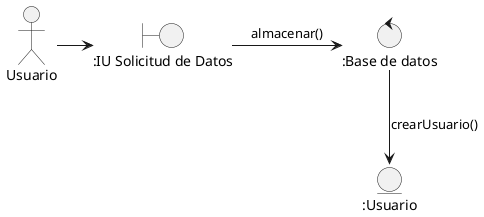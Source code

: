 @startuml analisisClaseDiagramaUC1

actor Usuario as Usuario
boundary ":IU Solicitud de Datos" as PantallaDatos
control ":Base de datos" as Controlador 
entity ":Usuario" as UsuarioEntidad

Usuario -r-> PantallaDatos 
PantallaDatos -r-> Controlador : almacenar()
Controlador --> UsuarioEntidad : crearUsuario()

@enduml 